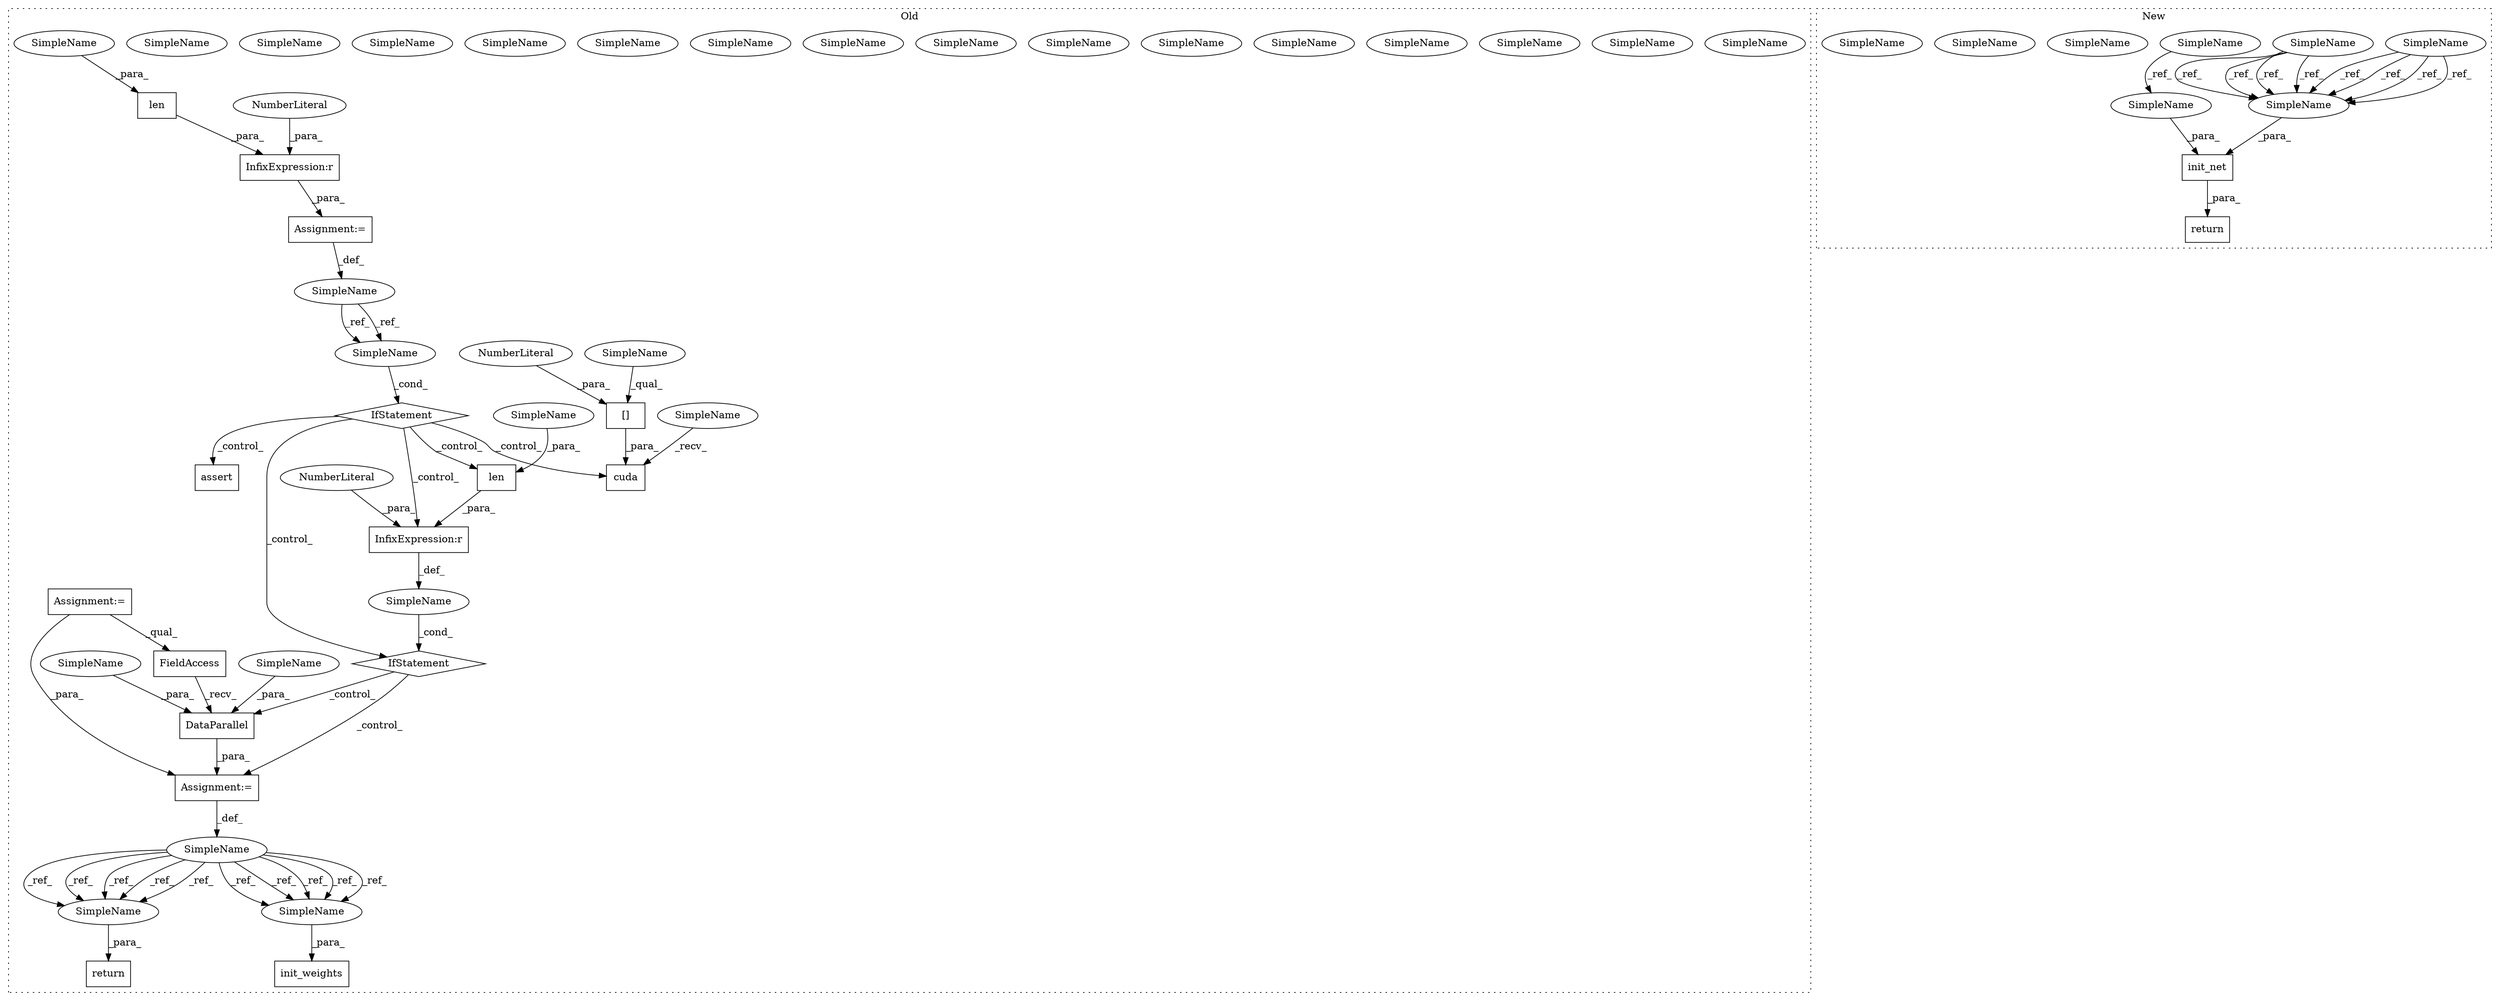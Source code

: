 digraph G {
subgraph cluster0 {
1 [label="cuda" a="32" s="5064,5079" l="5,1" shape="box"];
3 [label="[]" a="2" s="5069,5078" l="8,1" shape="box"];
4 [label="NumberLiteral" a="34" s="5077" l="1" shape="ellipse"];
5 [label="init_weights" a="32" s="5180,5207" l="13,1" shape="box"];
8 [label="InfixExpression:r" a="27" s="4311" l="3" shape="box"];
9 [label="NumberLiteral" a="34" s="4314" l="1" shape="ellipse"];
10 [label="len" a="32" s="4299,4310" l="4,1" shape="box"];
12 [label="SimpleName" a="42" s="4290" l="7" shape="ellipse"];
13 [label="IfStatement" a="25" s="4998,5009" l="4,2" shape="diamond"];
14 [label="return" a="41" s="5214" l="7" shape="box"];
16 [label="SimpleName" a="42" s="5002" l="7" shape="ellipse"];
17 [label="Assignment:=" a="7" s="4297" l="1" shape="box"];
18 [label="InfixExpression:r" a="27" s="5104" l="3" shape="box"];
19 [label="NumberLiteral" a="34" s="5107" l="1" shape="ellipse"];
20 [label="len" a="32" s="5092,5103" l="4,1" shape="box"];
21 [label="assert" a="6" s="5019" l="7" shape="box"];
22 [label="DataParallel" a="32" s="5134,5159" l="13,1" shape="box"];
23 [label="SimpleName" a="42" s="" l="" shape="ellipse"];
24 [label="IfStatement" a="25" s="5088,5108" l="4,2" shape="diamond"];
25 [label="FieldAccess" a="22" s="5125" l="8" shape="box"];
26 [label="SimpleName" a="42" s="5120" l="4" shape="ellipse"];
27 [label="Assignment:=" a="7" s="5124" l="1" shape="box"];
28 [label="Assignment:=" a="7" s="4264" l="5" shape="box"];
29 [label="SimpleName" a="42" s="5059" l="4" shape="ellipse"];
30 [label="SimpleName" a="42" s="5147" l="4" shape="ellipse"];
31 [label="SimpleName" a="42" s="5221" l="4" shape="ellipse"];
32 [label="SimpleName" a="42" s="5193" l="4" shape="ellipse"];
33 [label="SimpleName" a="42" s="5002" l="7" shape="ellipse"];
35 [label="SimpleName" a="42" s="5059" l="4" shape="ellipse"];
36 [label="SimpleName" a="42" s="5147" l="4" shape="ellipse"];
37 [label="SimpleName" a="42" s="5193" l="4" shape="ellipse"];
38 [label="SimpleName" a="42" s="5221" l="4" shape="ellipse"];
42 [label="SimpleName" a="42" s="5059" l="4" shape="ellipse"];
43 [label="SimpleName" a="42" s="5147" l="4" shape="ellipse"];
44 [label="SimpleName" a="42" s="5193" l="4" shape="ellipse"];
45 [label="SimpleName" a="42" s="5221" l="4" shape="ellipse"];
47 [label="SimpleName" a="42" s="5193" l="4" shape="ellipse"];
48 [label="SimpleName" a="42" s="5221" l="4" shape="ellipse"];
49 [label="SimpleName" a="42" s="5221" l="4" shape="ellipse"];
50 [label="SimpleName" a="42" s="5059" l="4" shape="ellipse"];
51 [label="SimpleName" a="42" s="5147" l="4" shape="ellipse"];
52 [label="SimpleName" a="42" s="5193" l="4" shape="ellipse"];
53 [label="SimpleName" a="42" s="4303" l="7" shape="ellipse"];
54 [label="SimpleName" a="42" s="5069" l="7" shape="ellipse"];
55 [label="SimpleName" a="42" s="5096" l="7" shape="ellipse"];
56 [label="SimpleName" a="42" s="5152" l="7" shape="ellipse"];
label = "Old";
style="dotted";
}
subgraph cluster1 {
2 [label="init_net" a="32" s="4035,4066" l="9,1" shape="box"];
6 [label="SimpleName" a="42" s="3576" l="4" shape="ellipse"];
7 [label="SimpleName" a="42" s="3707" l="4" shape="ellipse"];
11 [label="SimpleName" a="42" s="3219" l="7" shape="ellipse"];
15 [label="return" a="41" s="4028" l="7" shape="box"];
34 [label="SimpleName" a="42" s="4044" l="4" shape="ellipse"];
39 [label="SimpleName" a="42" s="4044" l="4" shape="ellipse"];
40 [label="SimpleName" a="42" s="4059" l="7" shape="ellipse"];
41 [label="SimpleName" a="42" s="4044" l="4" shape="ellipse"];
46 [label="SimpleName" a="42" s="4044" l="4" shape="ellipse"];
label = "New";
style="dotted";
}
2 -> 15 [label="_para_"];
3 -> 1 [label="_para_"];
4 -> 3 [label="_para_"];
6 -> 46 [label="_ref_"];
6 -> 46 [label="_ref_"];
6 -> 46 [label="_ref_"];
6 -> 46 [label="_ref_"];
7 -> 46 [label="_ref_"];
7 -> 46 [label="_ref_"];
7 -> 46 [label="_ref_"];
7 -> 46 [label="_ref_"];
8 -> 17 [label="_para_"];
9 -> 8 [label="_para_"];
10 -> 8 [label="_para_"];
11 -> 40 [label="_ref_"];
12 -> 33 [label="_ref_"];
12 -> 33 [label="_ref_"];
13 -> 20 [label="_control_"];
13 -> 21 [label="_control_"];
13 -> 24 [label="_control_"];
13 -> 18 [label="_control_"];
13 -> 1 [label="_control_"];
17 -> 12 [label="_def_"];
18 -> 23 [label="_def_"];
19 -> 18 [label="_para_"];
20 -> 18 [label="_para_"];
22 -> 27 [label="_para_"];
23 -> 24 [label="_cond_"];
24 -> 22 [label="_control_"];
24 -> 27 [label="_control_"];
25 -> 22 [label="_recv_"];
26 -> 52 [label="_ref_"];
26 -> 49 [label="_ref_"];
26 -> 49 [label="_ref_"];
26 -> 49 [label="_ref_"];
26 -> 52 [label="_ref_"];
26 -> 52 [label="_ref_"];
26 -> 49 [label="_ref_"];
26 -> 49 [label="_ref_"];
26 -> 52 [label="_ref_"];
26 -> 52 [label="_ref_"];
27 -> 26 [label="_def_"];
28 -> 25 [label="_qual_"];
28 -> 27 [label="_para_"];
33 -> 13 [label="_cond_"];
40 -> 2 [label="_para_"];
46 -> 2 [label="_para_"];
49 -> 14 [label="_para_"];
50 -> 1 [label="_recv_"];
51 -> 22 [label="_para_"];
52 -> 5 [label="_para_"];
53 -> 10 [label="_para_"];
54 -> 3 [label="_qual_"];
55 -> 20 [label="_para_"];
56 -> 22 [label="_para_"];
}